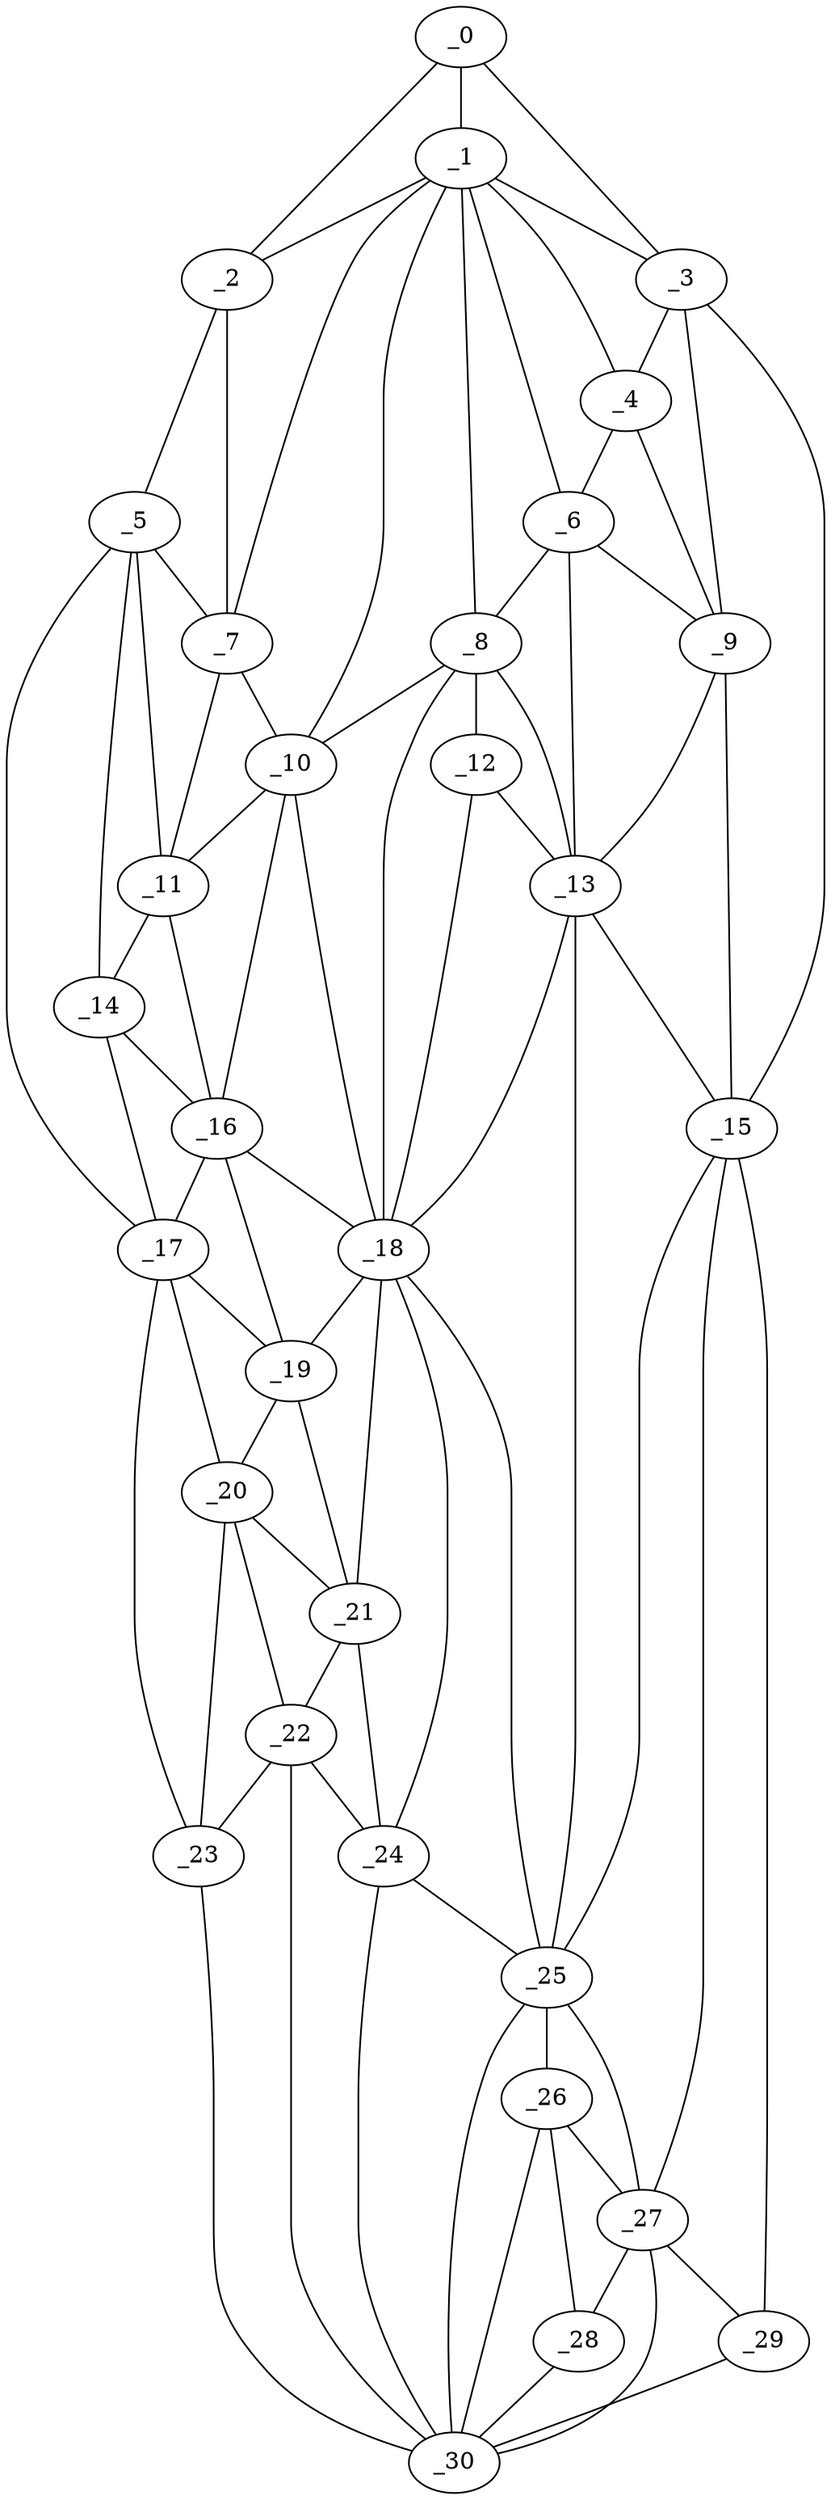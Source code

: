 graph "obj66__70.gxl" {
	_0	 [x=4,
		y=68];
	_1	 [x=20,
		y=62];
	_0 -- _1	 [valence=1];
	_2	 [x=23,
		y=23];
	_0 -- _2	 [valence=1];
	_3	 [x=23,
		y=92];
	_0 -- _3	 [valence=1];
	_1 -- _2	 [valence=2];
	_1 -- _3	 [valence=2];
	_4	 [x=31,
		y=85];
	_1 -- _4	 [valence=1];
	_6	 [x=36,
		y=82];
	_1 -- _6	 [valence=1];
	_7	 [x=41,
		y=24];
	_1 -- _7	 [valence=2];
	_8	 [x=46,
		y=70];
	_1 -- _8	 [valence=1];
	_10	 [x=49,
		y=27];
	_1 -- _10	 [valence=2];
	_5	 [x=34,
		y=13];
	_2 -- _5	 [valence=1];
	_2 -- _7	 [valence=2];
	_3 -- _4	 [valence=2];
	_9	 [x=48,
		y=90];
	_3 -- _9	 [valence=1];
	_15	 [x=55,
		y=100];
	_3 -- _15	 [valence=1];
	_4 -- _6	 [valence=2];
	_4 -- _9	 [valence=1];
	_5 -- _7	 [valence=2];
	_11	 [x=50,
		y=20];
	_5 -- _11	 [valence=2];
	_14	 [x=55,
		y=10];
	_5 -- _14	 [valence=1];
	_17	 [x=61,
		y=8];
	_5 -- _17	 [valence=1];
	_6 -- _8	 [valence=2];
	_6 -- _9	 [valence=2];
	_13	 [x=54,
		y=83];
	_6 -- _13	 [valence=2];
	_7 -- _10	 [valence=1];
	_7 -- _11	 [valence=2];
	_8 -- _10	 [valence=2];
	_12	 [x=54,
		y=72];
	_8 -- _12	 [valence=2];
	_8 -- _13	 [valence=2];
	_18	 [x=62,
		y=61];
	_8 -- _18	 [valence=1];
	_9 -- _13	 [valence=1];
	_9 -- _15	 [valence=2];
	_10 -- _11	 [valence=2];
	_16	 [x=57,
		y=25];
	_10 -- _16	 [valence=1];
	_10 -- _18	 [valence=2];
	_11 -- _14	 [valence=2];
	_11 -- _16	 [valence=1];
	_12 -- _13	 [valence=2];
	_12 -- _18	 [valence=1];
	_13 -- _15	 [valence=1];
	_13 -- _18	 [valence=2];
	_25	 [x=106,
		y=71];
	_13 -- _25	 [valence=1];
	_14 -- _16	 [valence=2];
	_14 -- _17	 [valence=1];
	_15 -- _25	 [valence=2];
	_27	 [x=113,
		y=93];
	_15 -- _27	 [valence=1];
	_29	 [x=123,
		y=107];
	_15 -- _29	 [valence=1];
	_16 -- _17	 [valence=2];
	_16 -- _18	 [valence=2];
	_19	 [x=64,
		y=26];
	_16 -- _19	 [valence=2];
	_17 -- _19	 [valence=2];
	_20	 [x=98,
		y=19];
	_17 -- _20	 [valence=2];
	_23	 [x=103,
		y=20];
	_17 -- _23	 [valence=1];
	_18 -- _19	 [valence=2];
	_21	 [x=100,
		y=39];
	_18 -- _21	 [valence=1];
	_24	 [x=103,
		y=47];
	_18 -- _24	 [valence=2];
	_18 -- _25	 [valence=2];
	_19 -- _20	 [valence=1];
	_19 -- _21	 [valence=2];
	_20 -- _21	 [valence=2];
	_22	 [x=102,
		y=28];
	_20 -- _22	 [valence=2];
	_20 -- _23	 [valence=2];
	_21 -- _22	 [valence=2];
	_21 -- _24	 [valence=2];
	_22 -- _23	 [valence=1];
	_22 -- _24	 [valence=2];
	_30	 [x=124,
		y=83];
	_22 -- _30	 [valence=2];
	_23 -- _30	 [valence=1];
	_24 -- _25	 [valence=2];
	_24 -- _30	 [valence=1];
	_26	 [x=112,
		y=78];
	_25 -- _26	 [valence=2];
	_25 -- _27	 [valence=2];
	_25 -- _30	 [valence=2];
	_26 -- _27	 [valence=1];
	_28	 [x=117,
		y=82];
	_26 -- _28	 [valence=2];
	_26 -- _30	 [valence=1];
	_27 -- _28	 [valence=1];
	_27 -- _29	 [valence=2];
	_27 -- _30	 [valence=1];
	_28 -- _30	 [valence=2];
	_29 -- _30	 [valence=1];
}
